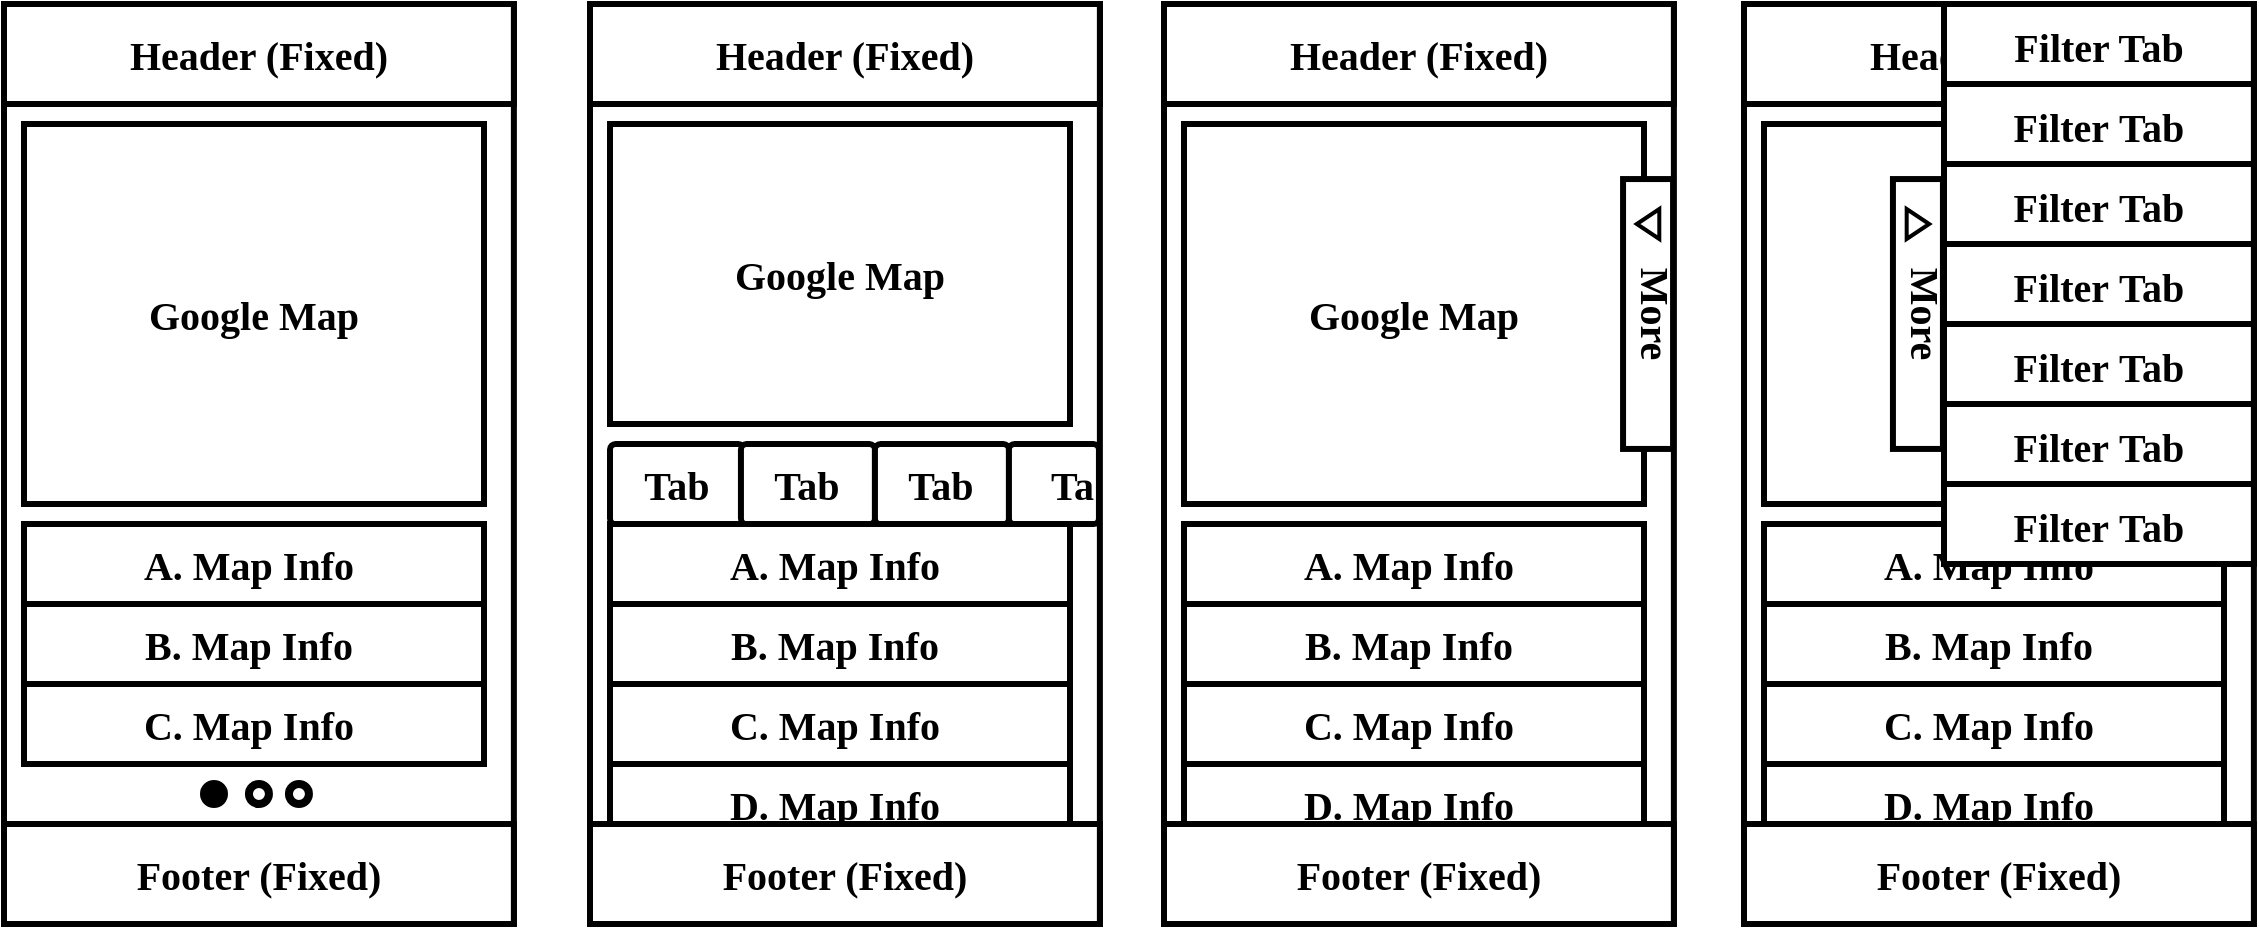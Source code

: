 <mxfile version="13.1.3">
    <diagram id="6hGFLwfOUW9BJ-s0fimq" name="Page-1">
        <mxGraphModel dx="507" dy="233" grid="1" gridSize="10" guides="1" tooltips="1" connect="1" arrows="1" fold="1" page="1" pageScale="1" pageWidth="1200" pageHeight="500" math="0" shadow="0">
            <root>
                <mxCell id="0"/>
                <mxCell id="1" parent="0"/>
                <mxCell id="72" value="" style="rounded=0;whiteSpace=wrap;html=1;strokeWidth=3;fillColor=none;" parent="1" vertex="1">
                    <mxGeometry x="30" y="20" width="254.94" height="460" as="geometry"/>
                </mxCell>
                <mxCell id="4" value="&lt;span style=&quot;font-size: 20px&quot;&gt;Google Map&lt;/span&gt;" style="rounded=0;whiteSpace=wrap;html=1;fontFamily=微軟正黑體;fontSize=24;fontStyle=1;strokeWidth=3;shadow=0;glass=0;comic=0;" parent="1" vertex="1">
                    <mxGeometry x="40" y="80" width="230" height="190" as="geometry"/>
                </mxCell>
                <mxCell id="63" value="&lt;span style=&quot;font-size: 20px&quot;&gt;Header (Fixed)&lt;/span&gt;" style="rounded=0;whiteSpace=wrap;html=1;fontFamily=微軟正黑體;fontSize=24;fontStyle=1;strokeWidth=3;shadow=0;glass=0;comic=0;" parent="1" vertex="1">
                    <mxGeometry x="30" y="20" width="254.94" height="50" as="geometry"/>
                </mxCell>
                <mxCell id="66" value="&lt;span style=&quot;font-size: 20px&quot;&gt;A. Map Info&amp;nbsp;&lt;/span&gt;" style="rounded=0;whiteSpace=wrap;html=1;fontFamily=微軟正黑體;fontSize=24;fontStyle=1;strokeWidth=3;shadow=0;glass=0;comic=0;align=center;" parent="1" vertex="1">
                    <mxGeometry x="40" y="280" width="230" height="40" as="geometry"/>
                </mxCell>
                <mxCell id="78" value="&lt;span style=&quot;font-size: 20px&quot;&gt;B. Map Info&amp;nbsp;&lt;/span&gt;" style="rounded=0;whiteSpace=wrap;html=1;fontFamily=微軟正黑體;fontSize=24;fontStyle=1;strokeWidth=3;shadow=0;glass=0;comic=0;align=center;" parent="1" vertex="1">
                    <mxGeometry x="40" y="320" width="230" height="40" as="geometry"/>
                </mxCell>
                <mxCell id="79" value="&lt;span style=&quot;font-size: 20px&quot;&gt;C. Map Info&amp;nbsp;&lt;/span&gt;" style="rounded=0;whiteSpace=wrap;html=1;fontFamily=微軟正黑體;fontSize=24;fontStyle=1;strokeWidth=3;shadow=0;glass=0;comic=0;align=center;" parent="1" vertex="1">
                    <mxGeometry x="40" y="360" width="230" height="40" as="geometry"/>
                </mxCell>
                <mxCell id="64" value="&lt;span style=&quot;font-size: 20px&quot;&gt;Footer (Fixed)&lt;/span&gt;" style="rounded=0;whiteSpace=wrap;html=1;fontFamily=微軟正黑體;fontSize=24;fontStyle=1;strokeWidth=3;shadow=0;glass=0;comic=0;" parent="1" vertex="1">
                    <mxGeometry x="30" y="430" width="254.94" height="50" as="geometry"/>
                </mxCell>
                <mxCell id="93" value="" style="ellipse;whiteSpace=wrap;html=1;aspect=fixed;strokeWidth=4;" vertex="1" parent="1">
                    <mxGeometry x="152.47" y="410" width="10" height="10" as="geometry"/>
                </mxCell>
                <mxCell id="94" value="" style="ellipse;whiteSpace=wrap;html=1;aspect=fixed;strokeWidth=4;fillColor=#000000;" vertex="1" parent="1">
                    <mxGeometry x="130" y="410" width="10" height="10" as="geometry"/>
                </mxCell>
                <mxCell id="95" value="" style="ellipse;whiteSpace=wrap;html=1;aspect=fixed;strokeWidth=4;" vertex="1" parent="1">
                    <mxGeometry x="172.47" y="410" width="10" height="10" as="geometry"/>
                </mxCell>
                <mxCell id="96" value="" style="rounded=0;whiteSpace=wrap;html=1;strokeWidth=3;fillColor=none;" vertex="1" parent="1">
                    <mxGeometry x="323" y="20" width="254.94" height="460" as="geometry"/>
                </mxCell>
                <mxCell id="97" value="&lt;span style=&quot;font-size: 20px&quot;&gt;Google Map&lt;/span&gt;" style="rounded=0;whiteSpace=wrap;html=1;fontFamily=微軟正黑體;fontSize=24;fontStyle=1;strokeWidth=3;shadow=0;glass=0;comic=0;" vertex="1" parent="1">
                    <mxGeometry x="333" y="80" width="230" height="150" as="geometry"/>
                </mxCell>
                <mxCell id="98" value="&lt;span style=&quot;font-size: 20px&quot;&gt;Header (Fixed)&lt;/span&gt;" style="rounded=0;whiteSpace=wrap;html=1;fontFamily=微軟正黑體;fontSize=24;fontStyle=1;strokeWidth=3;shadow=0;glass=0;comic=0;" vertex="1" parent="1">
                    <mxGeometry x="323" y="20" width="254.94" height="50" as="geometry"/>
                </mxCell>
                <mxCell id="99" value="&lt;span style=&quot;font-size: 20px&quot;&gt;A. Map Info&amp;nbsp;&lt;/span&gt;" style="rounded=0;whiteSpace=wrap;html=1;fontFamily=微軟正黑體;fontSize=24;fontStyle=1;strokeWidth=3;shadow=0;glass=0;comic=0;align=center;" vertex="1" parent="1">
                    <mxGeometry x="333" y="280" width="230" height="40" as="geometry"/>
                </mxCell>
                <mxCell id="100" value="&lt;span style=&quot;font-size: 20px&quot;&gt;B. Map Info&amp;nbsp;&lt;/span&gt;" style="rounded=0;whiteSpace=wrap;html=1;fontFamily=微軟正黑體;fontSize=24;fontStyle=1;strokeWidth=3;shadow=0;glass=0;comic=0;align=center;" vertex="1" parent="1">
                    <mxGeometry x="333" y="320" width="230" height="40" as="geometry"/>
                </mxCell>
                <mxCell id="101" value="&lt;span style=&quot;font-size: 20px&quot;&gt;C. Map Info&amp;nbsp;&lt;/span&gt;" style="rounded=0;whiteSpace=wrap;html=1;fontFamily=微軟正黑體;fontSize=24;fontStyle=1;strokeWidth=3;shadow=0;glass=0;comic=0;align=center;" vertex="1" parent="1">
                    <mxGeometry x="333" y="360" width="230" height="40" as="geometry"/>
                </mxCell>
                <mxCell id="103" value="" style="ellipse;whiteSpace=wrap;html=1;aspect=fixed;strokeWidth=4;" vertex="1" parent="1">
                    <mxGeometry x="445.47" y="410" width="10" height="10" as="geometry"/>
                </mxCell>
                <mxCell id="104" value="" style="ellipse;whiteSpace=wrap;html=1;aspect=fixed;strokeWidth=4;fillColor=#000000;" vertex="1" parent="1">
                    <mxGeometry x="423" y="410" width="10" height="10" as="geometry"/>
                </mxCell>
                <mxCell id="105" value="" style="ellipse;whiteSpace=wrap;html=1;aspect=fixed;strokeWidth=4;" vertex="1" parent="1">
                    <mxGeometry x="465.47" y="410" width="10" height="10" as="geometry"/>
                </mxCell>
                <mxCell id="106" value="" style="rounded=0;whiteSpace=wrap;html=1;strokeWidth=3;fillColor=none;" vertex="1" parent="1">
                    <mxGeometry x="610" y="20" width="254.94" height="460" as="geometry"/>
                </mxCell>
                <mxCell id="107" value="&lt;span style=&quot;font-size: 20px&quot;&gt;Google Map&lt;/span&gt;" style="rounded=0;whiteSpace=wrap;html=1;fontFamily=微軟正黑體;fontSize=24;fontStyle=1;strokeWidth=3;shadow=0;glass=0;comic=0;" vertex="1" parent="1">
                    <mxGeometry x="620" y="80" width="230" height="190" as="geometry"/>
                </mxCell>
                <mxCell id="108" value="&lt;span style=&quot;font-size: 20px&quot;&gt;Header (Fixed)&lt;/span&gt;" style="rounded=0;whiteSpace=wrap;html=1;fontFamily=微軟正黑體;fontSize=24;fontStyle=1;strokeWidth=3;shadow=0;glass=0;comic=0;" vertex="1" parent="1">
                    <mxGeometry x="610" y="20" width="254.94" height="50" as="geometry"/>
                </mxCell>
                <mxCell id="109" value="&lt;span style=&quot;font-size: 20px&quot;&gt;A. Map Info&amp;nbsp;&lt;/span&gt;" style="rounded=0;whiteSpace=wrap;html=1;fontFamily=微軟正黑體;fontSize=24;fontStyle=1;strokeWidth=3;shadow=0;glass=0;comic=0;align=center;" vertex="1" parent="1">
                    <mxGeometry x="620" y="280" width="230" height="40" as="geometry"/>
                </mxCell>
                <mxCell id="110" value="&lt;span style=&quot;font-size: 20px&quot;&gt;B. Map Info&amp;nbsp;&lt;/span&gt;" style="rounded=0;whiteSpace=wrap;html=1;fontFamily=微軟正黑體;fontSize=24;fontStyle=1;strokeWidth=3;shadow=0;glass=0;comic=0;align=center;" vertex="1" parent="1">
                    <mxGeometry x="620" y="320" width="230" height="40" as="geometry"/>
                </mxCell>
                <mxCell id="111" value="&lt;span style=&quot;font-size: 20px&quot;&gt;C. Map Info&amp;nbsp;&lt;/span&gt;" style="rounded=0;whiteSpace=wrap;html=1;fontFamily=微軟正黑體;fontSize=24;fontStyle=1;strokeWidth=3;shadow=0;glass=0;comic=0;align=center;" vertex="1" parent="1">
                    <mxGeometry x="620" y="360" width="230" height="40" as="geometry"/>
                </mxCell>
                <mxCell id="116" value="&lt;span style=&quot;font-size: 20px&quot;&gt;D. Map Info&amp;nbsp;&lt;/span&gt;" style="rounded=0;whiteSpace=wrap;html=1;fontFamily=微軟正黑體;fontSize=24;fontStyle=1;strokeWidth=3;shadow=0;glass=0;comic=0;align=center;" vertex="1" parent="1">
                    <mxGeometry x="333" y="400" width="230" height="40" as="geometry"/>
                </mxCell>
                <mxCell id="102" value="&lt;span style=&quot;font-size: 20px&quot;&gt;Footer (Fixed)&lt;/span&gt;" style="rounded=0;whiteSpace=wrap;html=1;fontFamily=微軟正黑體;fontSize=24;fontStyle=1;strokeWidth=3;shadow=0;glass=0;comic=0;" vertex="1" parent="1">
                    <mxGeometry x="323" y="430" width="254.94" height="50" as="geometry"/>
                </mxCell>
                <mxCell id="117" value="&lt;span style=&quot;font-size: 20px&quot;&gt;Tab&lt;/span&gt;" style="rounded=1;whiteSpace=wrap;html=1;fontFamily=微軟正黑體;fontSize=24;fontStyle=1;strokeWidth=3;shadow=0;glass=0;comic=0;align=center;arcSize=7;" vertex="1" parent="1">
                    <mxGeometry x="333" y="240" width="67" height="40" as="geometry"/>
                </mxCell>
                <mxCell id="121" value="&lt;span style=&quot;font-size: 20px&quot;&gt;Tab&lt;/span&gt;" style="rounded=1;whiteSpace=wrap;html=1;fontFamily=微軟正黑體;fontSize=24;fontStyle=1;strokeWidth=3;shadow=0;glass=0;comic=0;align=center;arcSize=7;" vertex="1" parent="1">
                    <mxGeometry x="398.47" y="240" width="67" height="40" as="geometry"/>
                </mxCell>
                <mxCell id="122" value="&lt;span style=&quot;font-size: 20px&quot;&gt;Tab&lt;/span&gt;" style="rounded=1;whiteSpace=wrap;html=1;fontFamily=微軟正黑體;fontSize=24;fontStyle=1;strokeWidth=3;shadow=0;glass=0;comic=0;align=center;arcSize=7;" vertex="1" parent="1">
                    <mxGeometry x="465.47" y="240" width="67" height="40" as="geometry"/>
                </mxCell>
                <mxCell id="123" value="&lt;span style=&quot;font-size: 20px&quot;&gt;&amp;nbsp;Ta&lt;/span&gt;" style="rounded=1;whiteSpace=wrap;html=1;fontFamily=微軟正黑體;fontSize=24;fontStyle=1;strokeWidth=3;shadow=0;glass=0;comic=0;align=right;arcSize=7;" vertex="1" parent="1">
                    <mxGeometry x="532.47" y="240" width="45" height="40" as="geometry"/>
                </mxCell>
                <mxCell id="125" value="&lt;span style=&quot;font-size: 20px&quot;&gt;D. Map Info&amp;nbsp;&lt;/span&gt;" style="rounded=0;whiteSpace=wrap;html=1;fontFamily=微軟正黑體;fontSize=24;fontStyle=1;strokeWidth=3;shadow=0;glass=0;comic=0;align=center;" vertex="1" parent="1">
                    <mxGeometry x="620" y="400" width="230" height="40" as="geometry"/>
                </mxCell>
                <mxCell id="112" value="&lt;span style=&quot;font-size: 20px&quot;&gt;Footer (Fixed)&lt;/span&gt;" style="rounded=0;whiteSpace=wrap;html=1;fontFamily=微軟正黑體;fontSize=24;fontStyle=1;strokeWidth=3;shadow=0;glass=0;comic=0;" vertex="1" parent="1">
                    <mxGeometry x="610" y="430" width="254.94" height="50" as="geometry"/>
                </mxCell>
                <mxCell id="128" value="" style="rounded=0;whiteSpace=wrap;html=1;strokeWidth=3;fillColor=none;" vertex="1" parent="1">
                    <mxGeometry x="900" y="20" width="254.94" height="460" as="geometry"/>
                </mxCell>
                <mxCell id="129" value="&lt;span style=&quot;font-size: 20px&quot;&gt;Google Map&lt;/span&gt;" style="rounded=0;whiteSpace=wrap;html=1;fontFamily=微軟正黑體;fontSize=24;fontStyle=1;strokeWidth=3;shadow=0;glass=0;comic=0;" vertex="1" parent="1">
                    <mxGeometry x="910" y="80" width="230" height="190" as="geometry"/>
                </mxCell>
                <mxCell id="130" value="&lt;span style=&quot;font-size: 20px&quot;&gt;Header (Fixed)&lt;/span&gt;" style="rounded=0;whiteSpace=wrap;html=1;fontFamily=微軟正黑體;fontSize=24;fontStyle=1;strokeWidth=3;shadow=0;glass=0;comic=0;" vertex="1" parent="1">
                    <mxGeometry x="900" y="20" width="254.94" height="50" as="geometry"/>
                </mxCell>
                <mxCell id="131" value="&lt;span style=&quot;font-size: 20px&quot;&gt;A. Map Info&amp;nbsp;&lt;/span&gt;" style="rounded=0;whiteSpace=wrap;html=1;fontFamily=微軟正黑體;fontSize=24;fontStyle=1;strokeWidth=3;shadow=0;glass=0;comic=0;align=center;" vertex="1" parent="1">
                    <mxGeometry x="910" y="280" width="230" height="40" as="geometry"/>
                </mxCell>
                <mxCell id="132" value="&lt;span style=&quot;font-size: 20px&quot;&gt;B. Map Info&amp;nbsp;&lt;/span&gt;" style="rounded=0;whiteSpace=wrap;html=1;fontFamily=微軟正黑體;fontSize=24;fontStyle=1;strokeWidth=3;shadow=0;glass=0;comic=0;align=center;" vertex="1" parent="1">
                    <mxGeometry x="910" y="320" width="230" height="40" as="geometry"/>
                </mxCell>
                <mxCell id="133" value="&lt;span style=&quot;font-size: 20px&quot;&gt;C. Map Info&amp;nbsp;&lt;/span&gt;" style="rounded=0;whiteSpace=wrap;html=1;fontFamily=微軟正黑體;fontSize=24;fontStyle=1;strokeWidth=3;shadow=0;glass=0;comic=0;align=center;" vertex="1" parent="1">
                    <mxGeometry x="910" y="360" width="230" height="40" as="geometry"/>
                </mxCell>
                <mxCell id="134" value="&lt;span style=&quot;font-size: 20px&quot;&gt;D. Map Info&amp;nbsp;&lt;/span&gt;" style="rounded=0;whiteSpace=wrap;html=1;fontFamily=微軟正黑體;fontSize=24;fontStyle=1;strokeWidth=3;shadow=0;glass=0;comic=0;align=center;" vertex="1" parent="1">
                    <mxGeometry x="910" y="400" width="230" height="40" as="geometry"/>
                </mxCell>
                <mxCell id="135" value="&lt;span style=&quot;font-size: 20px&quot;&gt;Footer (Fixed)&lt;/span&gt;" style="rounded=0;whiteSpace=wrap;html=1;fontFamily=微軟正黑體;fontSize=24;fontStyle=1;strokeWidth=3;shadow=0;glass=0;comic=0;" vertex="1" parent="1">
                    <mxGeometry x="900" y="430" width="254.94" height="50" as="geometry"/>
                </mxCell>
                <mxCell id="136" value="" style="rounded=0;whiteSpace=wrap;html=1;fontFamily=微軟正黑體;fontSize=24;fontStyle=1;strokeWidth=3;shadow=0;glass=0;comic=0;verticalAlign=top;" vertex="1" parent="1">
                    <mxGeometry x="1000" y="20" width="154.94" height="280" as="geometry"/>
                </mxCell>
                <mxCell id="138" value="&lt;span style=&quot;font-size: 20px&quot;&gt;More&lt;/span&gt;" style="rounded=0;whiteSpace=wrap;html=1;fontFamily=微軟正黑體;fontSize=24;fontStyle=1;strokeWidth=3;shadow=0;glass=0;comic=0;rotation=90;align=center;verticalAlign=bottom;" vertex="1" parent="1">
                    <mxGeometry x="784.56" y="162.5" width="134.94" height="25" as="geometry"/>
                </mxCell>
                <mxCell id="139" value="&lt;span style=&quot;font-size: 20px&quot;&gt;Filter&amp;nbsp;&lt;/span&gt;&lt;span style=&quot;font-size: 20px&quot;&gt;Tab&lt;/span&gt;" style="rounded=0;whiteSpace=wrap;html=1;fontFamily=微軟正黑體;fontSize=24;fontStyle=1;strokeWidth=3;shadow=0;glass=0;comic=0;verticalAlign=top;" vertex="1" parent="1">
                    <mxGeometry x="1000" y="60" width="154.94" height="40" as="geometry"/>
                </mxCell>
                <mxCell id="141" value="&lt;span style=&quot;font-size: 20px&quot;&gt;Filter&amp;nbsp;&lt;/span&gt;&lt;span style=&quot;font-size: 20px&quot;&gt;Tab&lt;/span&gt;" style="rounded=0;whiteSpace=wrap;html=1;fontFamily=微軟正黑體;fontSize=24;fontStyle=1;strokeWidth=3;shadow=0;glass=0;comic=0;verticalAlign=top;" vertex="1" parent="1">
                    <mxGeometry x="1000" y="100" width="154.94" height="40" as="geometry"/>
                </mxCell>
                <mxCell id="142" value="&lt;span style=&quot;font-size: 20px&quot;&gt;Filter&amp;nbsp;&lt;/span&gt;&lt;span style=&quot;font-size: 20px&quot;&gt;Tab&lt;/span&gt;" style="rounded=0;whiteSpace=wrap;html=1;fontFamily=微軟正黑體;fontSize=24;fontStyle=1;strokeWidth=3;shadow=0;glass=0;comic=0;verticalAlign=top;" vertex="1" parent="1">
                    <mxGeometry x="1000" y="140" width="154.94" height="40" as="geometry"/>
                </mxCell>
                <mxCell id="143" value="&lt;span style=&quot;font-size: 20px&quot;&gt;Filter&amp;nbsp;&lt;/span&gt;&lt;span style=&quot;font-size: 20px&quot;&gt;Tab&lt;/span&gt;" style="rounded=0;whiteSpace=wrap;html=1;fontFamily=微軟正黑體;fontSize=24;fontStyle=1;strokeWidth=3;shadow=0;glass=0;comic=0;verticalAlign=top;" vertex="1" parent="1">
                    <mxGeometry x="1000" y="180" width="154.94" height="40" as="geometry"/>
                </mxCell>
                <mxCell id="144" value="&lt;span style=&quot;font-size: 20px&quot;&gt;Filter&amp;nbsp;&lt;/span&gt;&lt;span style=&quot;font-size: 20px&quot;&gt;Tab&lt;/span&gt;" style="rounded=0;whiteSpace=wrap;html=1;fontFamily=微軟正黑體;fontSize=24;fontStyle=1;strokeWidth=3;shadow=0;glass=0;comic=0;verticalAlign=top;" vertex="1" parent="1">
                    <mxGeometry x="1000" y="220" width="154.94" height="40" as="geometry"/>
                </mxCell>
                <mxCell id="145" value="&lt;span style=&quot;font-size: 20px&quot;&gt;Filter&amp;nbsp;&lt;/span&gt;&lt;span style=&quot;font-size: 20px&quot;&gt;Tab&lt;/span&gt;" style="rounded=0;whiteSpace=wrap;html=1;fontFamily=微軟正黑體;fontSize=24;fontStyle=1;strokeWidth=3;shadow=0;glass=0;comic=0;verticalAlign=top;" vertex="1" parent="1">
                    <mxGeometry x="1000" y="260" width="154.94" height="40" as="geometry"/>
                </mxCell>
                <mxCell id="147" value="" style="triangle;whiteSpace=wrap;html=1;rounded=1;strokeWidth=2;fillColor=none;align=center;rotation=-180;arcSize=0;" vertex="1" parent="1">
                    <mxGeometry x="846.4" y="122.5" width="11.25" height="15" as="geometry"/>
                </mxCell>
                <mxCell id="150" value="&lt;span style=&quot;font-size: 20px&quot;&gt;More&lt;/span&gt;" style="rounded=0;whiteSpace=wrap;html=1;fontFamily=微軟正黑體;fontSize=24;fontStyle=1;strokeWidth=3;shadow=0;glass=0;comic=0;rotation=90;align=center;verticalAlign=bottom;" vertex="1" parent="1">
                    <mxGeometry x="919.5" y="162.5" width="134.94" height="25" as="geometry"/>
                </mxCell>
                <mxCell id="151" value="" style="triangle;whiteSpace=wrap;html=1;rounded=1;strokeWidth=2;fillColor=none;align=center;rotation=0;arcSize=0;" vertex="1" parent="1">
                    <mxGeometry x="981.34" y="122.5" width="11.25" height="15" as="geometry"/>
                </mxCell>
                <mxCell id="152" value="&lt;span style=&quot;font-size: 20px&quot;&gt;Filter Tab&lt;/span&gt;" style="rounded=0;whiteSpace=wrap;html=1;fontFamily=微軟正黑體;fontSize=24;fontStyle=1;strokeWidth=3;shadow=0;glass=0;comic=0;verticalAlign=top;" vertex="1" parent="1">
                    <mxGeometry x="1000" y="20" width="154.94" height="40" as="geometry"/>
                </mxCell>
            </root>
        </mxGraphModel>
    </diagram>
</mxfile>